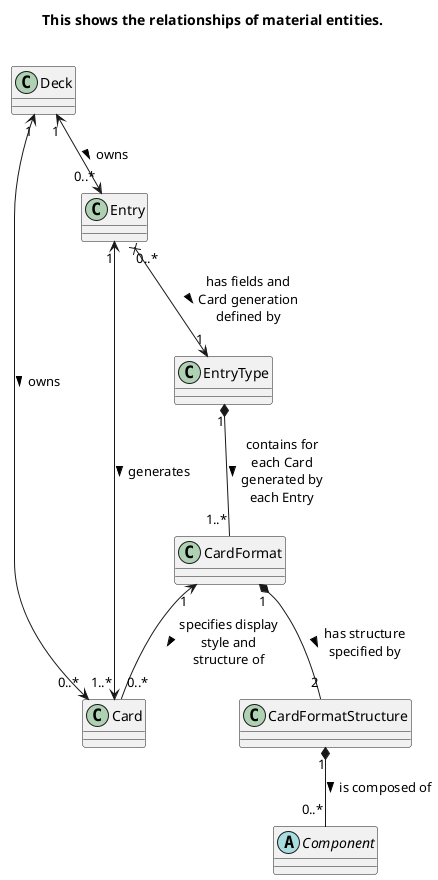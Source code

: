 @startuml

skinparam maxMessageSize 100
skinparam shadowing false

title This shows the relationships of material entities.\n

class Card
class Entry
class Deck

Deck "1" <--> "0..*" Entry : owns >
Entry "1" <---> "1..*" Card : generates >
Deck "1" <---> "0..*" Card : owns >

class EntryType
class CardFormat
class CardFormatStructure
abstract class Component

Entry "0..*" x--> "1" EntryType : has fields and Card generation defined by >
EntryType "1" *-- "1..*" CardFormat : contains for each Card generated by each Entry >
CardFormat "1" <-- "0..*" Card : specifies display style and structure of >

CardFormat "1" *-- "2" CardFormatStructure : has structure specified by >
CardFormatStructure "1" *-- "0..*" Component : is composed of >

@enduml